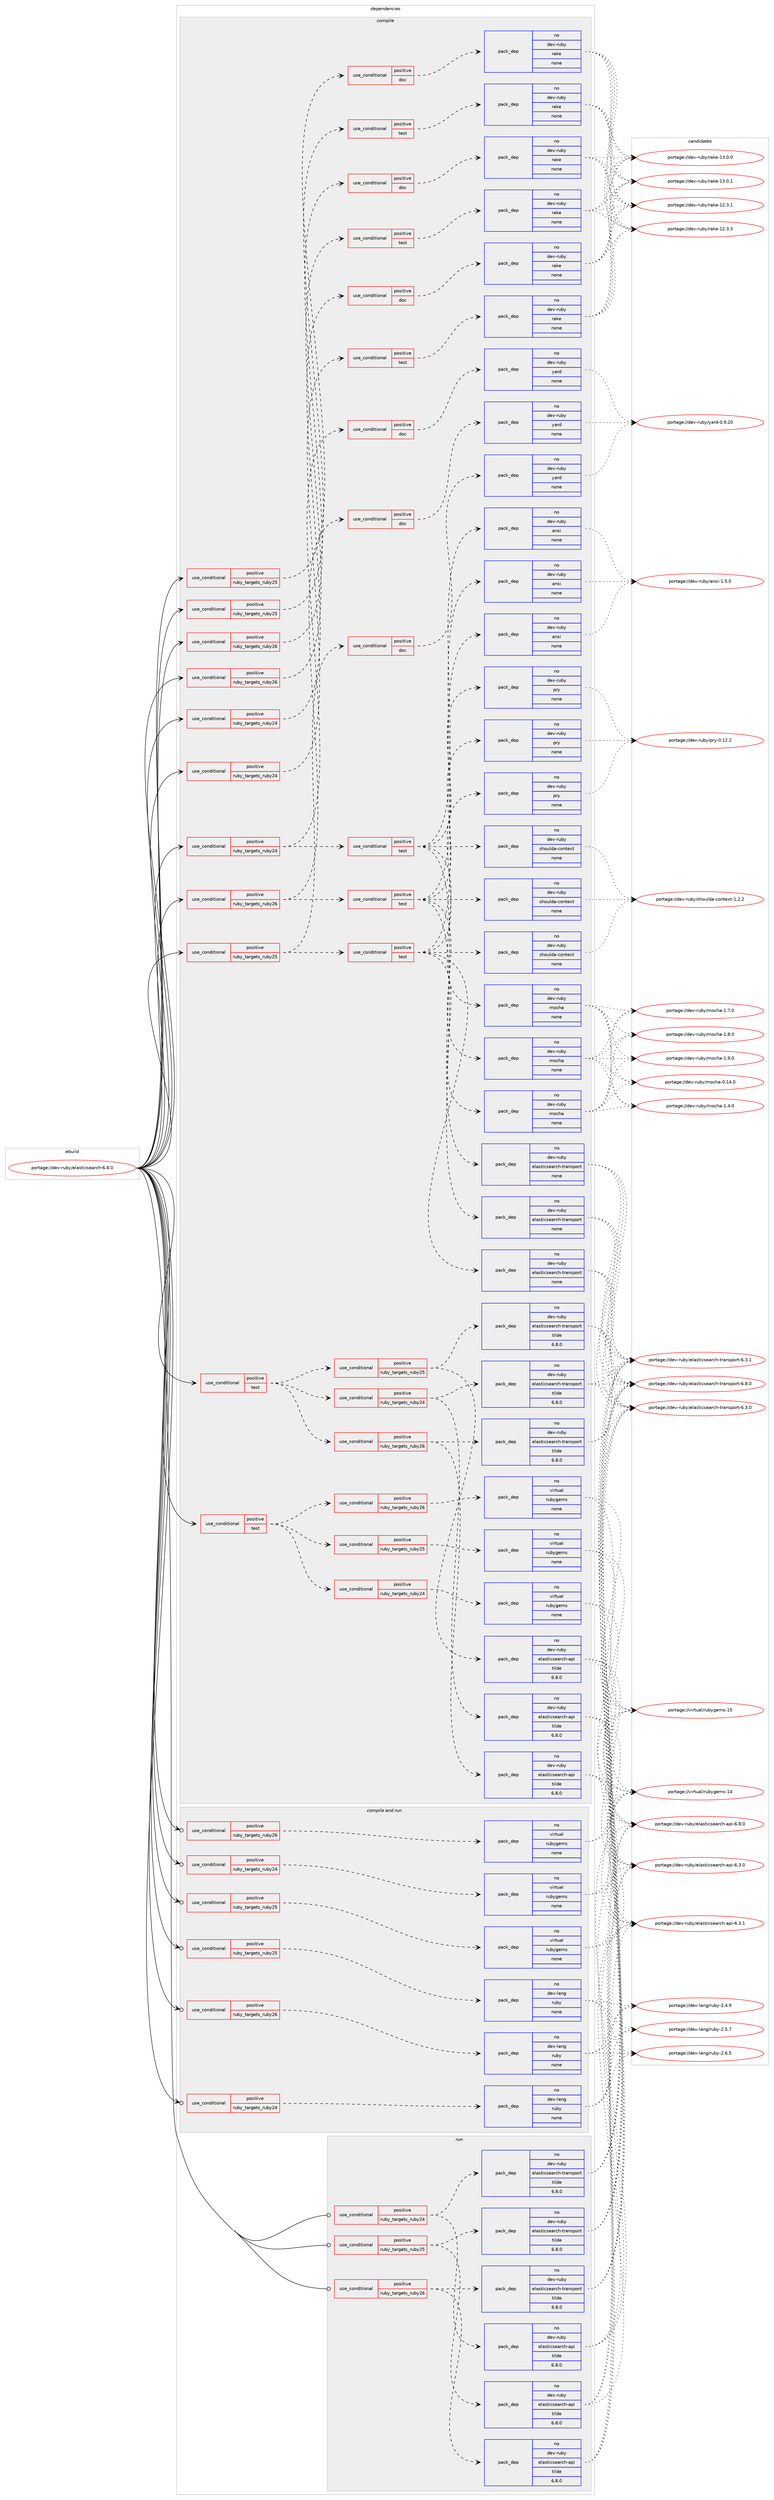 digraph prolog {

# *************
# Graph options
# *************

newrank=true;
concentrate=true;
compound=true;
graph [rankdir=LR,fontname=Helvetica,fontsize=10,ranksep=1.5];#, ranksep=2.5, nodesep=0.2];
edge  [arrowhead=vee];
node  [fontname=Helvetica,fontsize=10];

# **********
# The ebuild
# **********

subgraph cluster_leftcol {
color=gray;
rank=same;
label=<<i>ebuild</i>>;
id [label="portage://dev-ruby/elasticsearch-6.8.0", color=red, width=4, href="../dev-ruby/elasticsearch-6.8.0.svg"];
}

# ****************
# The dependencies
# ****************

subgraph cluster_midcol {
color=gray;
label=<<i>dependencies</i>>;
subgraph cluster_compile {
fillcolor="#eeeeee";
style=filled;
label=<<i>compile</i>>;
subgraph cond51156 {
dependency219053 [label=<<TABLE BORDER="0" CELLBORDER="1" CELLSPACING="0" CELLPADDING="4"><TR><TD ROWSPAN="3" CELLPADDING="10">use_conditional</TD></TR><TR><TD>positive</TD></TR><TR><TD>ruby_targets_ruby24</TD></TR></TABLE>>, shape=none, color=red];
subgraph cond51157 {
dependency219054 [label=<<TABLE BORDER="0" CELLBORDER="1" CELLSPACING="0" CELLPADDING="4"><TR><TD ROWSPAN="3" CELLPADDING="10">use_conditional</TD></TR><TR><TD>positive</TD></TR><TR><TD>doc</TD></TR></TABLE>>, shape=none, color=red];
subgraph pack164418 {
dependency219055 [label=<<TABLE BORDER="0" CELLBORDER="1" CELLSPACING="0" CELLPADDING="4" WIDTH="220"><TR><TD ROWSPAN="6" CELLPADDING="30">pack_dep</TD></TR><TR><TD WIDTH="110">no</TD></TR><TR><TD>dev-ruby</TD></TR><TR><TD>rake</TD></TR><TR><TD>none</TD></TR><TR><TD></TD></TR></TABLE>>, shape=none, color=blue];
}
dependency219054:e -> dependency219055:w [weight=20,style="dashed",arrowhead="vee"];
}
dependency219053:e -> dependency219054:w [weight=20,style="dashed",arrowhead="vee"];
}
id:e -> dependency219053:w [weight=20,style="solid",arrowhead="vee"];
subgraph cond51158 {
dependency219056 [label=<<TABLE BORDER="0" CELLBORDER="1" CELLSPACING="0" CELLPADDING="4"><TR><TD ROWSPAN="3" CELLPADDING="10">use_conditional</TD></TR><TR><TD>positive</TD></TR><TR><TD>ruby_targets_ruby24</TD></TR></TABLE>>, shape=none, color=red];
subgraph cond51159 {
dependency219057 [label=<<TABLE BORDER="0" CELLBORDER="1" CELLSPACING="0" CELLPADDING="4"><TR><TD ROWSPAN="3" CELLPADDING="10">use_conditional</TD></TR><TR><TD>positive</TD></TR><TR><TD>doc</TD></TR></TABLE>>, shape=none, color=red];
subgraph pack164419 {
dependency219058 [label=<<TABLE BORDER="0" CELLBORDER="1" CELLSPACING="0" CELLPADDING="4" WIDTH="220"><TR><TD ROWSPAN="6" CELLPADDING="30">pack_dep</TD></TR><TR><TD WIDTH="110">no</TD></TR><TR><TD>dev-ruby</TD></TR><TR><TD>yard</TD></TR><TR><TD>none</TD></TR><TR><TD></TD></TR></TABLE>>, shape=none, color=blue];
}
dependency219057:e -> dependency219058:w [weight=20,style="dashed",arrowhead="vee"];
}
dependency219056:e -> dependency219057:w [weight=20,style="dashed",arrowhead="vee"];
subgraph cond51160 {
dependency219059 [label=<<TABLE BORDER="0" CELLBORDER="1" CELLSPACING="0" CELLPADDING="4"><TR><TD ROWSPAN="3" CELLPADDING="10">use_conditional</TD></TR><TR><TD>positive</TD></TR><TR><TD>test</TD></TR></TABLE>>, shape=none, color=red];
subgraph pack164420 {
dependency219060 [label=<<TABLE BORDER="0" CELLBORDER="1" CELLSPACING="0" CELLPADDING="4" WIDTH="220"><TR><TD ROWSPAN="6" CELLPADDING="30">pack_dep</TD></TR><TR><TD WIDTH="110">no</TD></TR><TR><TD>dev-ruby</TD></TR><TR><TD>ansi</TD></TR><TR><TD>none</TD></TR><TR><TD></TD></TR></TABLE>>, shape=none, color=blue];
}
dependency219059:e -> dependency219060:w [weight=20,style="dashed",arrowhead="vee"];
subgraph pack164421 {
dependency219061 [label=<<TABLE BORDER="0" CELLBORDER="1" CELLSPACING="0" CELLPADDING="4" WIDTH="220"><TR><TD ROWSPAN="6" CELLPADDING="30">pack_dep</TD></TR><TR><TD WIDTH="110">no</TD></TR><TR><TD>dev-ruby</TD></TR><TR><TD>elasticsearch-transport</TD></TR><TR><TD>none</TD></TR><TR><TD></TD></TR></TABLE>>, shape=none, color=blue];
}
dependency219059:e -> dependency219061:w [weight=20,style="dashed",arrowhead="vee"];
subgraph pack164422 {
dependency219062 [label=<<TABLE BORDER="0" CELLBORDER="1" CELLSPACING="0" CELLPADDING="4" WIDTH="220"><TR><TD ROWSPAN="6" CELLPADDING="30">pack_dep</TD></TR><TR><TD WIDTH="110">no</TD></TR><TR><TD>dev-ruby</TD></TR><TR><TD>mocha</TD></TR><TR><TD>none</TD></TR><TR><TD></TD></TR></TABLE>>, shape=none, color=blue];
}
dependency219059:e -> dependency219062:w [weight=20,style="dashed",arrowhead="vee"];
subgraph pack164423 {
dependency219063 [label=<<TABLE BORDER="0" CELLBORDER="1" CELLSPACING="0" CELLPADDING="4" WIDTH="220"><TR><TD ROWSPAN="6" CELLPADDING="30">pack_dep</TD></TR><TR><TD WIDTH="110">no</TD></TR><TR><TD>dev-ruby</TD></TR><TR><TD>pry</TD></TR><TR><TD>none</TD></TR><TR><TD></TD></TR></TABLE>>, shape=none, color=blue];
}
dependency219059:e -> dependency219063:w [weight=20,style="dashed",arrowhead="vee"];
subgraph pack164424 {
dependency219064 [label=<<TABLE BORDER="0" CELLBORDER="1" CELLSPACING="0" CELLPADDING="4" WIDTH="220"><TR><TD ROWSPAN="6" CELLPADDING="30">pack_dep</TD></TR><TR><TD WIDTH="110">no</TD></TR><TR><TD>dev-ruby</TD></TR><TR><TD>shoulda-context</TD></TR><TR><TD>none</TD></TR><TR><TD></TD></TR></TABLE>>, shape=none, color=blue];
}
dependency219059:e -> dependency219064:w [weight=20,style="dashed",arrowhead="vee"];
}
dependency219056:e -> dependency219059:w [weight=20,style="dashed",arrowhead="vee"];
}
id:e -> dependency219056:w [weight=20,style="solid",arrowhead="vee"];
subgraph cond51161 {
dependency219065 [label=<<TABLE BORDER="0" CELLBORDER="1" CELLSPACING="0" CELLPADDING="4"><TR><TD ROWSPAN="3" CELLPADDING="10">use_conditional</TD></TR><TR><TD>positive</TD></TR><TR><TD>ruby_targets_ruby24</TD></TR></TABLE>>, shape=none, color=red];
subgraph cond51162 {
dependency219066 [label=<<TABLE BORDER="0" CELLBORDER="1" CELLSPACING="0" CELLPADDING="4"><TR><TD ROWSPAN="3" CELLPADDING="10">use_conditional</TD></TR><TR><TD>positive</TD></TR><TR><TD>test</TD></TR></TABLE>>, shape=none, color=red];
subgraph pack164425 {
dependency219067 [label=<<TABLE BORDER="0" CELLBORDER="1" CELLSPACING="0" CELLPADDING="4" WIDTH="220"><TR><TD ROWSPAN="6" CELLPADDING="30">pack_dep</TD></TR><TR><TD WIDTH="110">no</TD></TR><TR><TD>dev-ruby</TD></TR><TR><TD>rake</TD></TR><TR><TD>none</TD></TR><TR><TD></TD></TR></TABLE>>, shape=none, color=blue];
}
dependency219066:e -> dependency219067:w [weight=20,style="dashed",arrowhead="vee"];
}
dependency219065:e -> dependency219066:w [weight=20,style="dashed",arrowhead="vee"];
}
id:e -> dependency219065:w [weight=20,style="solid",arrowhead="vee"];
subgraph cond51163 {
dependency219068 [label=<<TABLE BORDER="0" CELLBORDER="1" CELLSPACING="0" CELLPADDING="4"><TR><TD ROWSPAN="3" CELLPADDING="10">use_conditional</TD></TR><TR><TD>positive</TD></TR><TR><TD>ruby_targets_ruby25</TD></TR></TABLE>>, shape=none, color=red];
subgraph cond51164 {
dependency219069 [label=<<TABLE BORDER="0" CELLBORDER="1" CELLSPACING="0" CELLPADDING="4"><TR><TD ROWSPAN="3" CELLPADDING="10">use_conditional</TD></TR><TR><TD>positive</TD></TR><TR><TD>doc</TD></TR></TABLE>>, shape=none, color=red];
subgraph pack164426 {
dependency219070 [label=<<TABLE BORDER="0" CELLBORDER="1" CELLSPACING="0" CELLPADDING="4" WIDTH="220"><TR><TD ROWSPAN="6" CELLPADDING="30">pack_dep</TD></TR><TR><TD WIDTH="110">no</TD></TR><TR><TD>dev-ruby</TD></TR><TR><TD>rake</TD></TR><TR><TD>none</TD></TR><TR><TD></TD></TR></TABLE>>, shape=none, color=blue];
}
dependency219069:e -> dependency219070:w [weight=20,style="dashed",arrowhead="vee"];
}
dependency219068:e -> dependency219069:w [weight=20,style="dashed",arrowhead="vee"];
}
id:e -> dependency219068:w [weight=20,style="solid",arrowhead="vee"];
subgraph cond51165 {
dependency219071 [label=<<TABLE BORDER="0" CELLBORDER="1" CELLSPACING="0" CELLPADDING="4"><TR><TD ROWSPAN="3" CELLPADDING="10">use_conditional</TD></TR><TR><TD>positive</TD></TR><TR><TD>ruby_targets_ruby25</TD></TR></TABLE>>, shape=none, color=red];
subgraph cond51166 {
dependency219072 [label=<<TABLE BORDER="0" CELLBORDER="1" CELLSPACING="0" CELLPADDING="4"><TR><TD ROWSPAN="3" CELLPADDING="10">use_conditional</TD></TR><TR><TD>positive</TD></TR><TR><TD>doc</TD></TR></TABLE>>, shape=none, color=red];
subgraph pack164427 {
dependency219073 [label=<<TABLE BORDER="0" CELLBORDER="1" CELLSPACING="0" CELLPADDING="4" WIDTH="220"><TR><TD ROWSPAN="6" CELLPADDING="30">pack_dep</TD></TR><TR><TD WIDTH="110">no</TD></TR><TR><TD>dev-ruby</TD></TR><TR><TD>yard</TD></TR><TR><TD>none</TD></TR><TR><TD></TD></TR></TABLE>>, shape=none, color=blue];
}
dependency219072:e -> dependency219073:w [weight=20,style="dashed",arrowhead="vee"];
}
dependency219071:e -> dependency219072:w [weight=20,style="dashed",arrowhead="vee"];
subgraph cond51167 {
dependency219074 [label=<<TABLE BORDER="0" CELLBORDER="1" CELLSPACING="0" CELLPADDING="4"><TR><TD ROWSPAN="3" CELLPADDING="10">use_conditional</TD></TR><TR><TD>positive</TD></TR><TR><TD>test</TD></TR></TABLE>>, shape=none, color=red];
subgraph pack164428 {
dependency219075 [label=<<TABLE BORDER="0" CELLBORDER="1" CELLSPACING="0" CELLPADDING="4" WIDTH="220"><TR><TD ROWSPAN="6" CELLPADDING="30">pack_dep</TD></TR><TR><TD WIDTH="110">no</TD></TR><TR><TD>dev-ruby</TD></TR><TR><TD>ansi</TD></TR><TR><TD>none</TD></TR><TR><TD></TD></TR></TABLE>>, shape=none, color=blue];
}
dependency219074:e -> dependency219075:w [weight=20,style="dashed",arrowhead="vee"];
subgraph pack164429 {
dependency219076 [label=<<TABLE BORDER="0" CELLBORDER="1" CELLSPACING="0" CELLPADDING="4" WIDTH="220"><TR><TD ROWSPAN="6" CELLPADDING="30">pack_dep</TD></TR><TR><TD WIDTH="110">no</TD></TR><TR><TD>dev-ruby</TD></TR><TR><TD>elasticsearch-transport</TD></TR><TR><TD>none</TD></TR><TR><TD></TD></TR></TABLE>>, shape=none, color=blue];
}
dependency219074:e -> dependency219076:w [weight=20,style="dashed",arrowhead="vee"];
subgraph pack164430 {
dependency219077 [label=<<TABLE BORDER="0" CELLBORDER="1" CELLSPACING="0" CELLPADDING="4" WIDTH="220"><TR><TD ROWSPAN="6" CELLPADDING="30">pack_dep</TD></TR><TR><TD WIDTH="110">no</TD></TR><TR><TD>dev-ruby</TD></TR><TR><TD>mocha</TD></TR><TR><TD>none</TD></TR><TR><TD></TD></TR></TABLE>>, shape=none, color=blue];
}
dependency219074:e -> dependency219077:w [weight=20,style="dashed",arrowhead="vee"];
subgraph pack164431 {
dependency219078 [label=<<TABLE BORDER="0" CELLBORDER="1" CELLSPACING="0" CELLPADDING="4" WIDTH="220"><TR><TD ROWSPAN="6" CELLPADDING="30">pack_dep</TD></TR><TR><TD WIDTH="110">no</TD></TR><TR><TD>dev-ruby</TD></TR><TR><TD>pry</TD></TR><TR><TD>none</TD></TR><TR><TD></TD></TR></TABLE>>, shape=none, color=blue];
}
dependency219074:e -> dependency219078:w [weight=20,style="dashed",arrowhead="vee"];
subgraph pack164432 {
dependency219079 [label=<<TABLE BORDER="0" CELLBORDER="1" CELLSPACING="0" CELLPADDING="4" WIDTH="220"><TR><TD ROWSPAN="6" CELLPADDING="30">pack_dep</TD></TR><TR><TD WIDTH="110">no</TD></TR><TR><TD>dev-ruby</TD></TR><TR><TD>shoulda-context</TD></TR><TR><TD>none</TD></TR><TR><TD></TD></TR></TABLE>>, shape=none, color=blue];
}
dependency219074:e -> dependency219079:w [weight=20,style="dashed",arrowhead="vee"];
}
dependency219071:e -> dependency219074:w [weight=20,style="dashed",arrowhead="vee"];
}
id:e -> dependency219071:w [weight=20,style="solid",arrowhead="vee"];
subgraph cond51168 {
dependency219080 [label=<<TABLE BORDER="0" CELLBORDER="1" CELLSPACING="0" CELLPADDING="4"><TR><TD ROWSPAN="3" CELLPADDING="10">use_conditional</TD></TR><TR><TD>positive</TD></TR><TR><TD>ruby_targets_ruby25</TD></TR></TABLE>>, shape=none, color=red];
subgraph cond51169 {
dependency219081 [label=<<TABLE BORDER="0" CELLBORDER="1" CELLSPACING="0" CELLPADDING="4"><TR><TD ROWSPAN="3" CELLPADDING="10">use_conditional</TD></TR><TR><TD>positive</TD></TR><TR><TD>test</TD></TR></TABLE>>, shape=none, color=red];
subgraph pack164433 {
dependency219082 [label=<<TABLE BORDER="0" CELLBORDER="1" CELLSPACING="0" CELLPADDING="4" WIDTH="220"><TR><TD ROWSPAN="6" CELLPADDING="30">pack_dep</TD></TR><TR><TD WIDTH="110">no</TD></TR><TR><TD>dev-ruby</TD></TR><TR><TD>rake</TD></TR><TR><TD>none</TD></TR><TR><TD></TD></TR></TABLE>>, shape=none, color=blue];
}
dependency219081:e -> dependency219082:w [weight=20,style="dashed",arrowhead="vee"];
}
dependency219080:e -> dependency219081:w [weight=20,style="dashed",arrowhead="vee"];
}
id:e -> dependency219080:w [weight=20,style="solid",arrowhead="vee"];
subgraph cond51170 {
dependency219083 [label=<<TABLE BORDER="0" CELLBORDER="1" CELLSPACING="0" CELLPADDING="4"><TR><TD ROWSPAN="3" CELLPADDING="10">use_conditional</TD></TR><TR><TD>positive</TD></TR><TR><TD>ruby_targets_ruby26</TD></TR></TABLE>>, shape=none, color=red];
subgraph cond51171 {
dependency219084 [label=<<TABLE BORDER="0" CELLBORDER="1" CELLSPACING="0" CELLPADDING="4"><TR><TD ROWSPAN="3" CELLPADDING="10">use_conditional</TD></TR><TR><TD>positive</TD></TR><TR><TD>doc</TD></TR></TABLE>>, shape=none, color=red];
subgraph pack164434 {
dependency219085 [label=<<TABLE BORDER="0" CELLBORDER="1" CELLSPACING="0" CELLPADDING="4" WIDTH="220"><TR><TD ROWSPAN="6" CELLPADDING="30">pack_dep</TD></TR><TR><TD WIDTH="110">no</TD></TR><TR><TD>dev-ruby</TD></TR><TR><TD>rake</TD></TR><TR><TD>none</TD></TR><TR><TD></TD></TR></TABLE>>, shape=none, color=blue];
}
dependency219084:e -> dependency219085:w [weight=20,style="dashed",arrowhead="vee"];
}
dependency219083:e -> dependency219084:w [weight=20,style="dashed",arrowhead="vee"];
}
id:e -> dependency219083:w [weight=20,style="solid",arrowhead="vee"];
subgraph cond51172 {
dependency219086 [label=<<TABLE BORDER="0" CELLBORDER="1" CELLSPACING="0" CELLPADDING="4"><TR><TD ROWSPAN="3" CELLPADDING="10">use_conditional</TD></TR><TR><TD>positive</TD></TR><TR><TD>ruby_targets_ruby26</TD></TR></TABLE>>, shape=none, color=red];
subgraph cond51173 {
dependency219087 [label=<<TABLE BORDER="0" CELLBORDER="1" CELLSPACING="0" CELLPADDING="4"><TR><TD ROWSPAN="3" CELLPADDING="10">use_conditional</TD></TR><TR><TD>positive</TD></TR><TR><TD>doc</TD></TR></TABLE>>, shape=none, color=red];
subgraph pack164435 {
dependency219088 [label=<<TABLE BORDER="0" CELLBORDER="1" CELLSPACING="0" CELLPADDING="4" WIDTH="220"><TR><TD ROWSPAN="6" CELLPADDING="30">pack_dep</TD></TR><TR><TD WIDTH="110">no</TD></TR><TR><TD>dev-ruby</TD></TR><TR><TD>yard</TD></TR><TR><TD>none</TD></TR><TR><TD></TD></TR></TABLE>>, shape=none, color=blue];
}
dependency219087:e -> dependency219088:w [weight=20,style="dashed",arrowhead="vee"];
}
dependency219086:e -> dependency219087:w [weight=20,style="dashed",arrowhead="vee"];
subgraph cond51174 {
dependency219089 [label=<<TABLE BORDER="0" CELLBORDER="1" CELLSPACING="0" CELLPADDING="4"><TR><TD ROWSPAN="3" CELLPADDING="10">use_conditional</TD></TR><TR><TD>positive</TD></TR><TR><TD>test</TD></TR></TABLE>>, shape=none, color=red];
subgraph pack164436 {
dependency219090 [label=<<TABLE BORDER="0" CELLBORDER="1" CELLSPACING="0" CELLPADDING="4" WIDTH="220"><TR><TD ROWSPAN="6" CELLPADDING="30">pack_dep</TD></TR><TR><TD WIDTH="110">no</TD></TR><TR><TD>dev-ruby</TD></TR><TR><TD>ansi</TD></TR><TR><TD>none</TD></TR><TR><TD></TD></TR></TABLE>>, shape=none, color=blue];
}
dependency219089:e -> dependency219090:w [weight=20,style="dashed",arrowhead="vee"];
subgraph pack164437 {
dependency219091 [label=<<TABLE BORDER="0" CELLBORDER="1" CELLSPACING="0" CELLPADDING="4" WIDTH="220"><TR><TD ROWSPAN="6" CELLPADDING="30">pack_dep</TD></TR><TR><TD WIDTH="110">no</TD></TR><TR><TD>dev-ruby</TD></TR><TR><TD>elasticsearch-transport</TD></TR><TR><TD>none</TD></TR><TR><TD></TD></TR></TABLE>>, shape=none, color=blue];
}
dependency219089:e -> dependency219091:w [weight=20,style="dashed",arrowhead="vee"];
subgraph pack164438 {
dependency219092 [label=<<TABLE BORDER="0" CELLBORDER="1" CELLSPACING="0" CELLPADDING="4" WIDTH="220"><TR><TD ROWSPAN="6" CELLPADDING="30">pack_dep</TD></TR><TR><TD WIDTH="110">no</TD></TR><TR><TD>dev-ruby</TD></TR><TR><TD>mocha</TD></TR><TR><TD>none</TD></TR><TR><TD></TD></TR></TABLE>>, shape=none, color=blue];
}
dependency219089:e -> dependency219092:w [weight=20,style="dashed",arrowhead="vee"];
subgraph pack164439 {
dependency219093 [label=<<TABLE BORDER="0" CELLBORDER="1" CELLSPACING="0" CELLPADDING="4" WIDTH="220"><TR><TD ROWSPAN="6" CELLPADDING="30">pack_dep</TD></TR><TR><TD WIDTH="110">no</TD></TR><TR><TD>dev-ruby</TD></TR><TR><TD>pry</TD></TR><TR><TD>none</TD></TR><TR><TD></TD></TR></TABLE>>, shape=none, color=blue];
}
dependency219089:e -> dependency219093:w [weight=20,style="dashed",arrowhead="vee"];
subgraph pack164440 {
dependency219094 [label=<<TABLE BORDER="0" CELLBORDER="1" CELLSPACING="0" CELLPADDING="4" WIDTH="220"><TR><TD ROWSPAN="6" CELLPADDING="30">pack_dep</TD></TR><TR><TD WIDTH="110">no</TD></TR><TR><TD>dev-ruby</TD></TR><TR><TD>shoulda-context</TD></TR><TR><TD>none</TD></TR><TR><TD></TD></TR></TABLE>>, shape=none, color=blue];
}
dependency219089:e -> dependency219094:w [weight=20,style="dashed",arrowhead="vee"];
}
dependency219086:e -> dependency219089:w [weight=20,style="dashed",arrowhead="vee"];
}
id:e -> dependency219086:w [weight=20,style="solid",arrowhead="vee"];
subgraph cond51175 {
dependency219095 [label=<<TABLE BORDER="0" CELLBORDER="1" CELLSPACING="0" CELLPADDING="4"><TR><TD ROWSPAN="3" CELLPADDING="10">use_conditional</TD></TR><TR><TD>positive</TD></TR><TR><TD>ruby_targets_ruby26</TD></TR></TABLE>>, shape=none, color=red];
subgraph cond51176 {
dependency219096 [label=<<TABLE BORDER="0" CELLBORDER="1" CELLSPACING="0" CELLPADDING="4"><TR><TD ROWSPAN="3" CELLPADDING="10">use_conditional</TD></TR><TR><TD>positive</TD></TR><TR><TD>test</TD></TR></TABLE>>, shape=none, color=red];
subgraph pack164441 {
dependency219097 [label=<<TABLE BORDER="0" CELLBORDER="1" CELLSPACING="0" CELLPADDING="4" WIDTH="220"><TR><TD ROWSPAN="6" CELLPADDING="30">pack_dep</TD></TR><TR><TD WIDTH="110">no</TD></TR><TR><TD>dev-ruby</TD></TR><TR><TD>rake</TD></TR><TR><TD>none</TD></TR><TR><TD></TD></TR></TABLE>>, shape=none, color=blue];
}
dependency219096:e -> dependency219097:w [weight=20,style="dashed",arrowhead="vee"];
}
dependency219095:e -> dependency219096:w [weight=20,style="dashed",arrowhead="vee"];
}
id:e -> dependency219095:w [weight=20,style="solid",arrowhead="vee"];
subgraph cond51177 {
dependency219098 [label=<<TABLE BORDER="0" CELLBORDER="1" CELLSPACING="0" CELLPADDING="4"><TR><TD ROWSPAN="3" CELLPADDING="10">use_conditional</TD></TR><TR><TD>positive</TD></TR><TR><TD>test</TD></TR></TABLE>>, shape=none, color=red];
subgraph cond51178 {
dependency219099 [label=<<TABLE BORDER="0" CELLBORDER="1" CELLSPACING="0" CELLPADDING="4"><TR><TD ROWSPAN="3" CELLPADDING="10">use_conditional</TD></TR><TR><TD>positive</TD></TR><TR><TD>ruby_targets_ruby24</TD></TR></TABLE>>, shape=none, color=red];
subgraph pack164442 {
dependency219100 [label=<<TABLE BORDER="0" CELLBORDER="1" CELLSPACING="0" CELLPADDING="4" WIDTH="220"><TR><TD ROWSPAN="6" CELLPADDING="30">pack_dep</TD></TR><TR><TD WIDTH="110">no</TD></TR><TR><TD>dev-ruby</TD></TR><TR><TD>elasticsearch-api</TD></TR><TR><TD>tilde</TD></TR><TR><TD>6.8.0</TD></TR></TABLE>>, shape=none, color=blue];
}
dependency219099:e -> dependency219100:w [weight=20,style="dashed",arrowhead="vee"];
subgraph pack164443 {
dependency219101 [label=<<TABLE BORDER="0" CELLBORDER="1" CELLSPACING="0" CELLPADDING="4" WIDTH="220"><TR><TD ROWSPAN="6" CELLPADDING="30">pack_dep</TD></TR><TR><TD WIDTH="110">no</TD></TR><TR><TD>dev-ruby</TD></TR><TR><TD>elasticsearch-transport</TD></TR><TR><TD>tilde</TD></TR><TR><TD>6.8.0</TD></TR></TABLE>>, shape=none, color=blue];
}
dependency219099:e -> dependency219101:w [weight=20,style="dashed",arrowhead="vee"];
}
dependency219098:e -> dependency219099:w [weight=20,style="dashed",arrowhead="vee"];
subgraph cond51179 {
dependency219102 [label=<<TABLE BORDER="0" CELLBORDER="1" CELLSPACING="0" CELLPADDING="4"><TR><TD ROWSPAN="3" CELLPADDING="10">use_conditional</TD></TR><TR><TD>positive</TD></TR><TR><TD>ruby_targets_ruby25</TD></TR></TABLE>>, shape=none, color=red];
subgraph pack164444 {
dependency219103 [label=<<TABLE BORDER="0" CELLBORDER="1" CELLSPACING="0" CELLPADDING="4" WIDTH="220"><TR><TD ROWSPAN="6" CELLPADDING="30">pack_dep</TD></TR><TR><TD WIDTH="110">no</TD></TR><TR><TD>dev-ruby</TD></TR><TR><TD>elasticsearch-api</TD></TR><TR><TD>tilde</TD></TR><TR><TD>6.8.0</TD></TR></TABLE>>, shape=none, color=blue];
}
dependency219102:e -> dependency219103:w [weight=20,style="dashed",arrowhead="vee"];
subgraph pack164445 {
dependency219104 [label=<<TABLE BORDER="0" CELLBORDER="1" CELLSPACING="0" CELLPADDING="4" WIDTH="220"><TR><TD ROWSPAN="6" CELLPADDING="30">pack_dep</TD></TR><TR><TD WIDTH="110">no</TD></TR><TR><TD>dev-ruby</TD></TR><TR><TD>elasticsearch-transport</TD></TR><TR><TD>tilde</TD></TR><TR><TD>6.8.0</TD></TR></TABLE>>, shape=none, color=blue];
}
dependency219102:e -> dependency219104:w [weight=20,style="dashed",arrowhead="vee"];
}
dependency219098:e -> dependency219102:w [weight=20,style="dashed",arrowhead="vee"];
subgraph cond51180 {
dependency219105 [label=<<TABLE BORDER="0" CELLBORDER="1" CELLSPACING="0" CELLPADDING="4"><TR><TD ROWSPAN="3" CELLPADDING="10">use_conditional</TD></TR><TR><TD>positive</TD></TR><TR><TD>ruby_targets_ruby26</TD></TR></TABLE>>, shape=none, color=red];
subgraph pack164446 {
dependency219106 [label=<<TABLE BORDER="0" CELLBORDER="1" CELLSPACING="0" CELLPADDING="4" WIDTH="220"><TR><TD ROWSPAN="6" CELLPADDING="30">pack_dep</TD></TR><TR><TD WIDTH="110">no</TD></TR><TR><TD>dev-ruby</TD></TR><TR><TD>elasticsearch-api</TD></TR><TR><TD>tilde</TD></TR><TR><TD>6.8.0</TD></TR></TABLE>>, shape=none, color=blue];
}
dependency219105:e -> dependency219106:w [weight=20,style="dashed",arrowhead="vee"];
subgraph pack164447 {
dependency219107 [label=<<TABLE BORDER="0" CELLBORDER="1" CELLSPACING="0" CELLPADDING="4" WIDTH="220"><TR><TD ROWSPAN="6" CELLPADDING="30">pack_dep</TD></TR><TR><TD WIDTH="110">no</TD></TR><TR><TD>dev-ruby</TD></TR><TR><TD>elasticsearch-transport</TD></TR><TR><TD>tilde</TD></TR><TR><TD>6.8.0</TD></TR></TABLE>>, shape=none, color=blue];
}
dependency219105:e -> dependency219107:w [weight=20,style="dashed",arrowhead="vee"];
}
dependency219098:e -> dependency219105:w [weight=20,style="dashed",arrowhead="vee"];
}
id:e -> dependency219098:w [weight=20,style="solid",arrowhead="vee"];
subgraph cond51181 {
dependency219108 [label=<<TABLE BORDER="0" CELLBORDER="1" CELLSPACING="0" CELLPADDING="4"><TR><TD ROWSPAN="3" CELLPADDING="10">use_conditional</TD></TR><TR><TD>positive</TD></TR><TR><TD>test</TD></TR></TABLE>>, shape=none, color=red];
subgraph cond51182 {
dependency219109 [label=<<TABLE BORDER="0" CELLBORDER="1" CELLSPACING="0" CELLPADDING="4"><TR><TD ROWSPAN="3" CELLPADDING="10">use_conditional</TD></TR><TR><TD>positive</TD></TR><TR><TD>ruby_targets_ruby24</TD></TR></TABLE>>, shape=none, color=red];
subgraph pack164448 {
dependency219110 [label=<<TABLE BORDER="0" CELLBORDER="1" CELLSPACING="0" CELLPADDING="4" WIDTH="220"><TR><TD ROWSPAN="6" CELLPADDING="30">pack_dep</TD></TR><TR><TD WIDTH="110">no</TD></TR><TR><TD>virtual</TD></TR><TR><TD>rubygems</TD></TR><TR><TD>none</TD></TR><TR><TD></TD></TR></TABLE>>, shape=none, color=blue];
}
dependency219109:e -> dependency219110:w [weight=20,style="dashed",arrowhead="vee"];
}
dependency219108:e -> dependency219109:w [weight=20,style="dashed",arrowhead="vee"];
subgraph cond51183 {
dependency219111 [label=<<TABLE BORDER="0" CELLBORDER="1" CELLSPACING="0" CELLPADDING="4"><TR><TD ROWSPAN="3" CELLPADDING="10">use_conditional</TD></TR><TR><TD>positive</TD></TR><TR><TD>ruby_targets_ruby25</TD></TR></TABLE>>, shape=none, color=red];
subgraph pack164449 {
dependency219112 [label=<<TABLE BORDER="0" CELLBORDER="1" CELLSPACING="0" CELLPADDING="4" WIDTH="220"><TR><TD ROWSPAN="6" CELLPADDING="30">pack_dep</TD></TR><TR><TD WIDTH="110">no</TD></TR><TR><TD>virtual</TD></TR><TR><TD>rubygems</TD></TR><TR><TD>none</TD></TR><TR><TD></TD></TR></TABLE>>, shape=none, color=blue];
}
dependency219111:e -> dependency219112:w [weight=20,style="dashed",arrowhead="vee"];
}
dependency219108:e -> dependency219111:w [weight=20,style="dashed",arrowhead="vee"];
subgraph cond51184 {
dependency219113 [label=<<TABLE BORDER="0" CELLBORDER="1" CELLSPACING="0" CELLPADDING="4"><TR><TD ROWSPAN="3" CELLPADDING="10">use_conditional</TD></TR><TR><TD>positive</TD></TR><TR><TD>ruby_targets_ruby26</TD></TR></TABLE>>, shape=none, color=red];
subgraph pack164450 {
dependency219114 [label=<<TABLE BORDER="0" CELLBORDER="1" CELLSPACING="0" CELLPADDING="4" WIDTH="220"><TR><TD ROWSPAN="6" CELLPADDING="30">pack_dep</TD></TR><TR><TD WIDTH="110">no</TD></TR><TR><TD>virtual</TD></TR><TR><TD>rubygems</TD></TR><TR><TD>none</TD></TR><TR><TD></TD></TR></TABLE>>, shape=none, color=blue];
}
dependency219113:e -> dependency219114:w [weight=20,style="dashed",arrowhead="vee"];
}
dependency219108:e -> dependency219113:w [weight=20,style="dashed",arrowhead="vee"];
}
id:e -> dependency219108:w [weight=20,style="solid",arrowhead="vee"];
}
subgraph cluster_compileandrun {
fillcolor="#eeeeee";
style=filled;
label=<<i>compile and run</i>>;
subgraph cond51185 {
dependency219115 [label=<<TABLE BORDER="0" CELLBORDER="1" CELLSPACING="0" CELLPADDING="4"><TR><TD ROWSPAN="3" CELLPADDING="10">use_conditional</TD></TR><TR><TD>positive</TD></TR><TR><TD>ruby_targets_ruby24</TD></TR></TABLE>>, shape=none, color=red];
subgraph pack164451 {
dependency219116 [label=<<TABLE BORDER="0" CELLBORDER="1" CELLSPACING="0" CELLPADDING="4" WIDTH="220"><TR><TD ROWSPAN="6" CELLPADDING="30">pack_dep</TD></TR><TR><TD WIDTH="110">no</TD></TR><TR><TD>dev-lang</TD></TR><TR><TD>ruby</TD></TR><TR><TD>none</TD></TR><TR><TD></TD></TR></TABLE>>, shape=none, color=blue];
}
dependency219115:e -> dependency219116:w [weight=20,style="dashed",arrowhead="vee"];
}
id:e -> dependency219115:w [weight=20,style="solid",arrowhead="odotvee"];
subgraph cond51186 {
dependency219117 [label=<<TABLE BORDER="0" CELLBORDER="1" CELLSPACING="0" CELLPADDING="4"><TR><TD ROWSPAN="3" CELLPADDING="10">use_conditional</TD></TR><TR><TD>positive</TD></TR><TR><TD>ruby_targets_ruby24</TD></TR></TABLE>>, shape=none, color=red];
subgraph pack164452 {
dependency219118 [label=<<TABLE BORDER="0" CELLBORDER="1" CELLSPACING="0" CELLPADDING="4" WIDTH="220"><TR><TD ROWSPAN="6" CELLPADDING="30">pack_dep</TD></TR><TR><TD WIDTH="110">no</TD></TR><TR><TD>virtual</TD></TR><TR><TD>rubygems</TD></TR><TR><TD>none</TD></TR><TR><TD></TD></TR></TABLE>>, shape=none, color=blue];
}
dependency219117:e -> dependency219118:w [weight=20,style="dashed",arrowhead="vee"];
}
id:e -> dependency219117:w [weight=20,style="solid",arrowhead="odotvee"];
subgraph cond51187 {
dependency219119 [label=<<TABLE BORDER="0" CELLBORDER="1" CELLSPACING="0" CELLPADDING="4"><TR><TD ROWSPAN="3" CELLPADDING="10">use_conditional</TD></TR><TR><TD>positive</TD></TR><TR><TD>ruby_targets_ruby25</TD></TR></TABLE>>, shape=none, color=red];
subgraph pack164453 {
dependency219120 [label=<<TABLE BORDER="0" CELLBORDER="1" CELLSPACING="0" CELLPADDING="4" WIDTH="220"><TR><TD ROWSPAN="6" CELLPADDING="30">pack_dep</TD></TR><TR><TD WIDTH="110">no</TD></TR><TR><TD>dev-lang</TD></TR><TR><TD>ruby</TD></TR><TR><TD>none</TD></TR><TR><TD></TD></TR></TABLE>>, shape=none, color=blue];
}
dependency219119:e -> dependency219120:w [weight=20,style="dashed",arrowhead="vee"];
}
id:e -> dependency219119:w [weight=20,style="solid",arrowhead="odotvee"];
subgraph cond51188 {
dependency219121 [label=<<TABLE BORDER="0" CELLBORDER="1" CELLSPACING="0" CELLPADDING="4"><TR><TD ROWSPAN="3" CELLPADDING="10">use_conditional</TD></TR><TR><TD>positive</TD></TR><TR><TD>ruby_targets_ruby25</TD></TR></TABLE>>, shape=none, color=red];
subgraph pack164454 {
dependency219122 [label=<<TABLE BORDER="0" CELLBORDER="1" CELLSPACING="0" CELLPADDING="4" WIDTH="220"><TR><TD ROWSPAN="6" CELLPADDING="30">pack_dep</TD></TR><TR><TD WIDTH="110">no</TD></TR><TR><TD>virtual</TD></TR><TR><TD>rubygems</TD></TR><TR><TD>none</TD></TR><TR><TD></TD></TR></TABLE>>, shape=none, color=blue];
}
dependency219121:e -> dependency219122:w [weight=20,style="dashed",arrowhead="vee"];
}
id:e -> dependency219121:w [weight=20,style="solid",arrowhead="odotvee"];
subgraph cond51189 {
dependency219123 [label=<<TABLE BORDER="0" CELLBORDER="1" CELLSPACING="0" CELLPADDING="4"><TR><TD ROWSPAN="3" CELLPADDING="10">use_conditional</TD></TR><TR><TD>positive</TD></TR><TR><TD>ruby_targets_ruby26</TD></TR></TABLE>>, shape=none, color=red];
subgraph pack164455 {
dependency219124 [label=<<TABLE BORDER="0" CELLBORDER="1" CELLSPACING="0" CELLPADDING="4" WIDTH="220"><TR><TD ROWSPAN="6" CELLPADDING="30">pack_dep</TD></TR><TR><TD WIDTH="110">no</TD></TR><TR><TD>dev-lang</TD></TR><TR><TD>ruby</TD></TR><TR><TD>none</TD></TR><TR><TD></TD></TR></TABLE>>, shape=none, color=blue];
}
dependency219123:e -> dependency219124:w [weight=20,style="dashed",arrowhead="vee"];
}
id:e -> dependency219123:w [weight=20,style="solid",arrowhead="odotvee"];
subgraph cond51190 {
dependency219125 [label=<<TABLE BORDER="0" CELLBORDER="1" CELLSPACING="0" CELLPADDING="4"><TR><TD ROWSPAN="3" CELLPADDING="10">use_conditional</TD></TR><TR><TD>positive</TD></TR><TR><TD>ruby_targets_ruby26</TD></TR></TABLE>>, shape=none, color=red];
subgraph pack164456 {
dependency219126 [label=<<TABLE BORDER="0" CELLBORDER="1" CELLSPACING="0" CELLPADDING="4" WIDTH="220"><TR><TD ROWSPAN="6" CELLPADDING="30">pack_dep</TD></TR><TR><TD WIDTH="110">no</TD></TR><TR><TD>virtual</TD></TR><TR><TD>rubygems</TD></TR><TR><TD>none</TD></TR><TR><TD></TD></TR></TABLE>>, shape=none, color=blue];
}
dependency219125:e -> dependency219126:w [weight=20,style="dashed",arrowhead="vee"];
}
id:e -> dependency219125:w [weight=20,style="solid",arrowhead="odotvee"];
}
subgraph cluster_run {
fillcolor="#eeeeee";
style=filled;
label=<<i>run</i>>;
subgraph cond51191 {
dependency219127 [label=<<TABLE BORDER="0" CELLBORDER="1" CELLSPACING="0" CELLPADDING="4"><TR><TD ROWSPAN="3" CELLPADDING="10">use_conditional</TD></TR><TR><TD>positive</TD></TR><TR><TD>ruby_targets_ruby24</TD></TR></TABLE>>, shape=none, color=red];
subgraph pack164457 {
dependency219128 [label=<<TABLE BORDER="0" CELLBORDER="1" CELLSPACING="0" CELLPADDING="4" WIDTH="220"><TR><TD ROWSPAN="6" CELLPADDING="30">pack_dep</TD></TR><TR><TD WIDTH="110">no</TD></TR><TR><TD>dev-ruby</TD></TR><TR><TD>elasticsearch-api</TD></TR><TR><TD>tilde</TD></TR><TR><TD>6.8.0</TD></TR></TABLE>>, shape=none, color=blue];
}
dependency219127:e -> dependency219128:w [weight=20,style="dashed",arrowhead="vee"];
subgraph pack164458 {
dependency219129 [label=<<TABLE BORDER="0" CELLBORDER="1" CELLSPACING="0" CELLPADDING="4" WIDTH="220"><TR><TD ROWSPAN="6" CELLPADDING="30">pack_dep</TD></TR><TR><TD WIDTH="110">no</TD></TR><TR><TD>dev-ruby</TD></TR><TR><TD>elasticsearch-transport</TD></TR><TR><TD>tilde</TD></TR><TR><TD>6.8.0</TD></TR></TABLE>>, shape=none, color=blue];
}
dependency219127:e -> dependency219129:w [weight=20,style="dashed",arrowhead="vee"];
}
id:e -> dependency219127:w [weight=20,style="solid",arrowhead="odot"];
subgraph cond51192 {
dependency219130 [label=<<TABLE BORDER="0" CELLBORDER="1" CELLSPACING="0" CELLPADDING="4"><TR><TD ROWSPAN="3" CELLPADDING="10">use_conditional</TD></TR><TR><TD>positive</TD></TR><TR><TD>ruby_targets_ruby25</TD></TR></TABLE>>, shape=none, color=red];
subgraph pack164459 {
dependency219131 [label=<<TABLE BORDER="0" CELLBORDER="1" CELLSPACING="0" CELLPADDING="4" WIDTH="220"><TR><TD ROWSPAN="6" CELLPADDING="30">pack_dep</TD></TR><TR><TD WIDTH="110">no</TD></TR><TR><TD>dev-ruby</TD></TR><TR><TD>elasticsearch-api</TD></TR><TR><TD>tilde</TD></TR><TR><TD>6.8.0</TD></TR></TABLE>>, shape=none, color=blue];
}
dependency219130:e -> dependency219131:w [weight=20,style="dashed",arrowhead="vee"];
subgraph pack164460 {
dependency219132 [label=<<TABLE BORDER="0" CELLBORDER="1" CELLSPACING="0" CELLPADDING="4" WIDTH="220"><TR><TD ROWSPAN="6" CELLPADDING="30">pack_dep</TD></TR><TR><TD WIDTH="110">no</TD></TR><TR><TD>dev-ruby</TD></TR><TR><TD>elasticsearch-transport</TD></TR><TR><TD>tilde</TD></TR><TR><TD>6.8.0</TD></TR></TABLE>>, shape=none, color=blue];
}
dependency219130:e -> dependency219132:w [weight=20,style="dashed",arrowhead="vee"];
}
id:e -> dependency219130:w [weight=20,style="solid",arrowhead="odot"];
subgraph cond51193 {
dependency219133 [label=<<TABLE BORDER="0" CELLBORDER="1" CELLSPACING="0" CELLPADDING="4"><TR><TD ROWSPAN="3" CELLPADDING="10">use_conditional</TD></TR><TR><TD>positive</TD></TR><TR><TD>ruby_targets_ruby26</TD></TR></TABLE>>, shape=none, color=red];
subgraph pack164461 {
dependency219134 [label=<<TABLE BORDER="0" CELLBORDER="1" CELLSPACING="0" CELLPADDING="4" WIDTH="220"><TR><TD ROWSPAN="6" CELLPADDING="30">pack_dep</TD></TR><TR><TD WIDTH="110">no</TD></TR><TR><TD>dev-ruby</TD></TR><TR><TD>elasticsearch-api</TD></TR><TR><TD>tilde</TD></TR><TR><TD>6.8.0</TD></TR></TABLE>>, shape=none, color=blue];
}
dependency219133:e -> dependency219134:w [weight=20,style="dashed",arrowhead="vee"];
subgraph pack164462 {
dependency219135 [label=<<TABLE BORDER="0" CELLBORDER="1" CELLSPACING="0" CELLPADDING="4" WIDTH="220"><TR><TD ROWSPAN="6" CELLPADDING="30">pack_dep</TD></TR><TR><TD WIDTH="110">no</TD></TR><TR><TD>dev-ruby</TD></TR><TR><TD>elasticsearch-transport</TD></TR><TR><TD>tilde</TD></TR><TR><TD>6.8.0</TD></TR></TABLE>>, shape=none, color=blue];
}
dependency219133:e -> dependency219135:w [weight=20,style="dashed",arrowhead="vee"];
}
id:e -> dependency219133:w [weight=20,style="solid",arrowhead="odot"];
}
}

# **************
# The candidates
# **************

subgraph cluster_choices {
rank=same;
color=gray;
label=<<i>candidates</i>>;

subgraph choice164418 {
color=black;
nodesep=1;
choiceportage1001011184511411798121471149710710145495046514649 [label="portage://dev-ruby/rake-12.3.1", color=red, width=4,href="../dev-ruby/rake-12.3.1.svg"];
choiceportage1001011184511411798121471149710710145495046514651 [label="portage://dev-ruby/rake-12.3.3", color=red, width=4,href="../dev-ruby/rake-12.3.3.svg"];
choiceportage1001011184511411798121471149710710145495146484648 [label="portage://dev-ruby/rake-13.0.0", color=red, width=4,href="../dev-ruby/rake-13.0.0.svg"];
choiceportage1001011184511411798121471149710710145495146484649 [label="portage://dev-ruby/rake-13.0.1", color=red, width=4,href="../dev-ruby/rake-13.0.1.svg"];
dependency219055:e -> choiceportage1001011184511411798121471149710710145495046514649:w [style=dotted,weight="100"];
dependency219055:e -> choiceportage1001011184511411798121471149710710145495046514651:w [style=dotted,weight="100"];
dependency219055:e -> choiceportage1001011184511411798121471149710710145495146484648:w [style=dotted,weight="100"];
dependency219055:e -> choiceportage1001011184511411798121471149710710145495146484649:w [style=dotted,weight="100"];
}
subgraph choice164419 {
color=black;
nodesep=1;
choiceportage1001011184511411798121471219711410045484657465048 [label="portage://dev-ruby/yard-0.9.20", color=red, width=4,href="../dev-ruby/yard-0.9.20.svg"];
dependency219058:e -> choiceportage1001011184511411798121471219711410045484657465048:w [style=dotted,weight="100"];
}
subgraph choice164420 {
color=black;
nodesep=1;
choiceportage10010111845114117981214797110115105454946534648 [label="portage://dev-ruby/ansi-1.5.0", color=red, width=4,href="../dev-ruby/ansi-1.5.0.svg"];
dependency219060:e -> choiceportage10010111845114117981214797110115105454946534648:w [style=dotted,weight="100"];
}
subgraph choice164421 {
color=black;
nodesep=1;
choiceportage100101118451141179812147101108971151161059911510197114991044511611497110115112111114116455446514648 [label="portage://dev-ruby/elasticsearch-transport-6.3.0", color=red, width=4,href="../dev-ruby/elasticsearch-transport-6.3.0.svg"];
choiceportage100101118451141179812147101108971151161059911510197114991044511611497110115112111114116455446514649 [label="portage://dev-ruby/elasticsearch-transport-6.3.1", color=red, width=4,href="../dev-ruby/elasticsearch-transport-6.3.1.svg"];
choiceportage100101118451141179812147101108971151161059911510197114991044511611497110115112111114116455446564648 [label="portage://dev-ruby/elasticsearch-transport-6.8.0", color=red, width=4,href="../dev-ruby/elasticsearch-transport-6.8.0.svg"];
dependency219061:e -> choiceportage100101118451141179812147101108971151161059911510197114991044511611497110115112111114116455446514648:w [style=dotted,weight="100"];
dependency219061:e -> choiceportage100101118451141179812147101108971151161059911510197114991044511611497110115112111114116455446514649:w [style=dotted,weight="100"];
dependency219061:e -> choiceportage100101118451141179812147101108971151161059911510197114991044511611497110115112111114116455446564648:w [style=dotted,weight="100"];
}
subgraph choice164422 {
color=black;
nodesep=1;
choiceportage100101118451141179812147109111991049745484649524648 [label="portage://dev-ruby/mocha-0.14.0", color=red, width=4,href="../dev-ruby/mocha-0.14.0.svg"];
choiceportage1001011184511411798121471091119910497454946524648 [label="portage://dev-ruby/mocha-1.4.0", color=red, width=4,href="../dev-ruby/mocha-1.4.0.svg"];
choiceportage1001011184511411798121471091119910497454946554648 [label="portage://dev-ruby/mocha-1.7.0", color=red, width=4,href="../dev-ruby/mocha-1.7.0.svg"];
choiceportage1001011184511411798121471091119910497454946564648 [label="portage://dev-ruby/mocha-1.8.0", color=red, width=4,href="../dev-ruby/mocha-1.8.0.svg"];
choiceportage1001011184511411798121471091119910497454946574648 [label="portage://dev-ruby/mocha-1.9.0", color=red, width=4,href="../dev-ruby/mocha-1.9.0.svg"];
dependency219062:e -> choiceportage100101118451141179812147109111991049745484649524648:w [style=dotted,weight="100"];
dependency219062:e -> choiceportage1001011184511411798121471091119910497454946524648:w [style=dotted,weight="100"];
dependency219062:e -> choiceportage1001011184511411798121471091119910497454946554648:w [style=dotted,weight="100"];
dependency219062:e -> choiceportage1001011184511411798121471091119910497454946564648:w [style=dotted,weight="100"];
dependency219062:e -> choiceportage1001011184511411798121471091119910497454946574648:w [style=dotted,weight="100"];
}
subgraph choice164423 {
color=black;
nodesep=1;
choiceportage10010111845114117981214711211412145484649504650 [label="portage://dev-ruby/pry-0.12.2", color=red, width=4,href="../dev-ruby/pry-0.12.2.svg"];
dependency219063:e -> choiceportage10010111845114117981214711211412145484649504650:w [style=dotted,weight="100"];
}
subgraph choice164424 {
color=black;
nodesep=1;
choiceportage100101118451141179812147115104111117108100974599111110116101120116454946504650 [label="portage://dev-ruby/shoulda-context-1.2.2", color=red, width=4,href="../dev-ruby/shoulda-context-1.2.2.svg"];
dependency219064:e -> choiceportage100101118451141179812147115104111117108100974599111110116101120116454946504650:w [style=dotted,weight="100"];
}
subgraph choice164425 {
color=black;
nodesep=1;
choiceportage1001011184511411798121471149710710145495046514649 [label="portage://dev-ruby/rake-12.3.1", color=red, width=4,href="../dev-ruby/rake-12.3.1.svg"];
choiceportage1001011184511411798121471149710710145495046514651 [label="portage://dev-ruby/rake-12.3.3", color=red, width=4,href="../dev-ruby/rake-12.3.3.svg"];
choiceportage1001011184511411798121471149710710145495146484648 [label="portage://dev-ruby/rake-13.0.0", color=red, width=4,href="../dev-ruby/rake-13.0.0.svg"];
choiceportage1001011184511411798121471149710710145495146484649 [label="portage://dev-ruby/rake-13.0.1", color=red, width=4,href="../dev-ruby/rake-13.0.1.svg"];
dependency219067:e -> choiceportage1001011184511411798121471149710710145495046514649:w [style=dotted,weight="100"];
dependency219067:e -> choiceportage1001011184511411798121471149710710145495046514651:w [style=dotted,weight="100"];
dependency219067:e -> choiceportage1001011184511411798121471149710710145495146484648:w [style=dotted,weight="100"];
dependency219067:e -> choiceportage1001011184511411798121471149710710145495146484649:w [style=dotted,weight="100"];
}
subgraph choice164426 {
color=black;
nodesep=1;
choiceportage1001011184511411798121471149710710145495046514649 [label="portage://dev-ruby/rake-12.3.1", color=red, width=4,href="../dev-ruby/rake-12.3.1.svg"];
choiceportage1001011184511411798121471149710710145495046514651 [label="portage://dev-ruby/rake-12.3.3", color=red, width=4,href="../dev-ruby/rake-12.3.3.svg"];
choiceportage1001011184511411798121471149710710145495146484648 [label="portage://dev-ruby/rake-13.0.0", color=red, width=4,href="../dev-ruby/rake-13.0.0.svg"];
choiceportage1001011184511411798121471149710710145495146484649 [label="portage://dev-ruby/rake-13.0.1", color=red, width=4,href="../dev-ruby/rake-13.0.1.svg"];
dependency219070:e -> choiceportage1001011184511411798121471149710710145495046514649:w [style=dotted,weight="100"];
dependency219070:e -> choiceportage1001011184511411798121471149710710145495046514651:w [style=dotted,weight="100"];
dependency219070:e -> choiceportage1001011184511411798121471149710710145495146484648:w [style=dotted,weight="100"];
dependency219070:e -> choiceportage1001011184511411798121471149710710145495146484649:w [style=dotted,weight="100"];
}
subgraph choice164427 {
color=black;
nodesep=1;
choiceportage1001011184511411798121471219711410045484657465048 [label="portage://dev-ruby/yard-0.9.20", color=red, width=4,href="../dev-ruby/yard-0.9.20.svg"];
dependency219073:e -> choiceportage1001011184511411798121471219711410045484657465048:w [style=dotted,weight="100"];
}
subgraph choice164428 {
color=black;
nodesep=1;
choiceportage10010111845114117981214797110115105454946534648 [label="portage://dev-ruby/ansi-1.5.0", color=red, width=4,href="../dev-ruby/ansi-1.5.0.svg"];
dependency219075:e -> choiceportage10010111845114117981214797110115105454946534648:w [style=dotted,weight="100"];
}
subgraph choice164429 {
color=black;
nodesep=1;
choiceportage100101118451141179812147101108971151161059911510197114991044511611497110115112111114116455446514648 [label="portage://dev-ruby/elasticsearch-transport-6.3.0", color=red, width=4,href="../dev-ruby/elasticsearch-transport-6.3.0.svg"];
choiceportage100101118451141179812147101108971151161059911510197114991044511611497110115112111114116455446514649 [label="portage://dev-ruby/elasticsearch-transport-6.3.1", color=red, width=4,href="../dev-ruby/elasticsearch-transport-6.3.1.svg"];
choiceportage100101118451141179812147101108971151161059911510197114991044511611497110115112111114116455446564648 [label="portage://dev-ruby/elasticsearch-transport-6.8.0", color=red, width=4,href="../dev-ruby/elasticsearch-transport-6.8.0.svg"];
dependency219076:e -> choiceportage100101118451141179812147101108971151161059911510197114991044511611497110115112111114116455446514648:w [style=dotted,weight="100"];
dependency219076:e -> choiceportage100101118451141179812147101108971151161059911510197114991044511611497110115112111114116455446514649:w [style=dotted,weight="100"];
dependency219076:e -> choiceportage100101118451141179812147101108971151161059911510197114991044511611497110115112111114116455446564648:w [style=dotted,weight="100"];
}
subgraph choice164430 {
color=black;
nodesep=1;
choiceportage100101118451141179812147109111991049745484649524648 [label="portage://dev-ruby/mocha-0.14.0", color=red, width=4,href="../dev-ruby/mocha-0.14.0.svg"];
choiceportage1001011184511411798121471091119910497454946524648 [label="portage://dev-ruby/mocha-1.4.0", color=red, width=4,href="../dev-ruby/mocha-1.4.0.svg"];
choiceportage1001011184511411798121471091119910497454946554648 [label="portage://dev-ruby/mocha-1.7.0", color=red, width=4,href="../dev-ruby/mocha-1.7.0.svg"];
choiceportage1001011184511411798121471091119910497454946564648 [label="portage://dev-ruby/mocha-1.8.0", color=red, width=4,href="../dev-ruby/mocha-1.8.0.svg"];
choiceportage1001011184511411798121471091119910497454946574648 [label="portage://dev-ruby/mocha-1.9.0", color=red, width=4,href="../dev-ruby/mocha-1.9.0.svg"];
dependency219077:e -> choiceportage100101118451141179812147109111991049745484649524648:w [style=dotted,weight="100"];
dependency219077:e -> choiceportage1001011184511411798121471091119910497454946524648:w [style=dotted,weight="100"];
dependency219077:e -> choiceportage1001011184511411798121471091119910497454946554648:w [style=dotted,weight="100"];
dependency219077:e -> choiceportage1001011184511411798121471091119910497454946564648:w [style=dotted,weight="100"];
dependency219077:e -> choiceportage1001011184511411798121471091119910497454946574648:w [style=dotted,weight="100"];
}
subgraph choice164431 {
color=black;
nodesep=1;
choiceportage10010111845114117981214711211412145484649504650 [label="portage://dev-ruby/pry-0.12.2", color=red, width=4,href="../dev-ruby/pry-0.12.2.svg"];
dependency219078:e -> choiceportage10010111845114117981214711211412145484649504650:w [style=dotted,weight="100"];
}
subgraph choice164432 {
color=black;
nodesep=1;
choiceportage100101118451141179812147115104111117108100974599111110116101120116454946504650 [label="portage://dev-ruby/shoulda-context-1.2.2", color=red, width=4,href="../dev-ruby/shoulda-context-1.2.2.svg"];
dependency219079:e -> choiceportage100101118451141179812147115104111117108100974599111110116101120116454946504650:w [style=dotted,weight="100"];
}
subgraph choice164433 {
color=black;
nodesep=1;
choiceportage1001011184511411798121471149710710145495046514649 [label="portage://dev-ruby/rake-12.3.1", color=red, width=4,href="../dev-ruby/rake-12.3.1.svg"];
choiceportage1001011184511411798121471149710710145495046514651 [label="portage://dev-ruby/rake-12.3.3", color=red, width=4,href="../dev-ruby/rake-12.3.3.svg"];
choiceportage1001011184511411798121471149710710145495146484648 [label="portage://dev-ruby/rake-13.0.0", color=red, width=4,href="../dev-ruby/rake-13.0.0.svg"];
choiceportage1001011184511411798121471149710710145495146484649 [label="portage://dev-ruby/rake-13.0.1", color=red, width=4,href="../dev-ruby/rake-13.0.1.svg"];
dependency219082:e -> choiceportage1001011184511411798121471149710710145495046514649:w [style=dotted,weight="100"];
dependency219082:e -> choiceportage1001011184511411798121471149710710145495046514651:w [style=dotted,weight="100"];
dependency219082:e -> choiceportage1001011184511411798121471149710710145495146484648:w [style=dotted,weight="100"];
dependency219082:e -> choiceportage1001011184511411798121471149710710145495146484649:w [style=dotted,weight="100"];
}
subgraph choice164434 {
color=black;
nodesep=1;
choiceportage1001011184511411798121471149710710145495046514649 [label="portage://dev-ruby/rake-12.3.1", color=red, width=4,href="../dev-ruby/rake-12.3.1.svg"];
choiceportage1001011184511411798121471149710710145495046514651 [label="portage://dev-ruby/rake-12.3.3", color=red, width=4,href="../dev-ruby/rake-12.3.3.svg"];
choiceportage1001011184511411798121471149710710145495146484648 [label="portage://dev-ruby/rake-13.0.0", color=red, width=4,href="../dev-ruby/rake-13.0.0.svg"];
choiceportage1001011184511411798121471149710710145495146484649 [label="portage://dev-ruby/rake-13.0.1", color=red, width=4,href="../dev-ruby/rake-13.0.1.svg"];
dependency219085:e -> choiceportage1001011184511411798121471149710710145495046514649:w [style=dotted,weight="100"];
dependency219085:e -> choiceportage1001011184511411798121471149710710145495046514651:w [style=dotted,weight="100"];
dependency219085:e -> choiceportage1001011184511411798121471149710710145495146484648:w [style=dotted,weight="100"];
dependency219085:e -> choiceportage1001011184511411798121471149710710145495146484649:w [style=dotted,weight="100"];
}
subgraph choice164435 {
color=black;
nodesep=1;
choiceportage1001011184511411798121471219711410045484657465048 [label="portage://dev-ruby/yard-0.9.20", color=red, width=4,href="../dev-ruby/yard-0.9.20.svg"];
dependency219088:e -> choiceportage1001011184511411798121471219711410045484657465048:w [style=dotted,weight="100"];
}
subgraph choice164436 {
color=black;
nodesep=1;
choiceportage10010111845114117981214797110115105454946534648 [label="portage://dev-ruby/ansi-1.5.0", color=red, width=4,href="../dev-ruby/ansi-1.5.0.svg"];
dependency219090:e -> choiceportage10010111845114117981214797110115105454946534648:w [style=dotted,weight="100"];
}
subgraph choice164437 {
color=black;
nodesep=1;
choiceportage100101118451141179812147101108971151161059911510197114991044511611497110115112111114116455446514648 [label="portage://dev-ruby/elasticsearch-transport-6.3.0", color=red, width=4,href="../dev-ruby/elasticsearch-transport-6.3.0.svg"];
choiceportage100101118451141179812147101108971151161059911510197114991044511611497110115112111114116455446514649 [label="portage://dev-ruby/elasticsearch-transport-6.3.1", color=red, width=4,href="../dev-ruby/elasticsearch-transport-6.3.1.svg"];
choiceportage100101118451141179812147101108971151161059911510197114991044511611497110115112111114116455446564648 [label="portage://dev-ruby/elasticsearch-transport-6.8.0", color=red, width=4,href="../dev-ruby/elasticsearch-transport-6.8.0.svg"];
dependency219091:e -> choiceportage100101118451141179812147101108971151161059911510197114991044511611497110115112111114116455446514648:w [style=dotted,weight="100"];
dependency219091:e -> choiceportage100101118451141179812147101108971151161059911510197114991044511611497110115112111114116455446514649:w [style=dotted,weight="100"];
dependency219091:e -> choiceportage100101118451141179812147101108971151161059911510197114991044511611497110115112111114116455446564648:w [style=dotted,weight="100"];
}
subgraph choice164438 {
color=black;
nodesep=1;
choiceportage100101118451141179812147109111991049745484649524648 [label="portage://dev-ruby/mocha-0.14.0", color=red, width=4,href="../dev-ruby/mocha-0.14.0.svg"];
choiceportage1001011184511411798121471091119910497454946524648 [label="portage://dev-ruby/mocha-1.4.0", color=red, width=4,href="../dev-ruby/mocha-1.4.0.svg"];
choiceportage1001011184511411798121471091119910497454946554648 [label="portage://dev-ruby/mocha-1.7.0", color=red, width=4,href="../dev-ruby/mocha-1.7.0.svg"];
choiceportage1001011184511411798121471091119910497454946564648 [label="portage://dev-ruby/mocha-1.8.0", color=red, width=4,href="../dev-ruby/mocha-1.8.0.svg"];
choiceportage1001011184511411798121471091119910497454946574648 [label="portage://dev-ruby/mocha-1.9.0", color=red, width=4,href="../dev-ruby/mocha-1.9.0.svg"];
dependency219092:e -> choiceportage100101118451141179812147109111991049745484649524648:w [style=dotted,weight="100"];
dependency219092:e -> choiceportage1001011184511411798121471091119910497454946524648:w [style=dotted,weight="100"];
dependency219092:e -> choiceportage1001011184511411798121471091119910497454946554648:w [style=dotted,weight="100"];
dependency219092:e -> choiceportage1001011184511411798121471091119910497454946564648:w [style=dotted,weight="100"];
dependency219092:e -> choiceportage1001011184511411798121471091119910497454946574648:w [style=dotted,weight="100"];
}
subgraph choice164439 {
color=black;
nodesep=1;
choiceportage10010111845114117981214711211412145484649504650 [label="portage://dev-ruby/pry-0.12.2", color=red, width=4,href="../dev-ruby/pry-0.12.2.svg"];
dependency219093:e -> choiceportage10010111845114117981214711211412145484649504650:w [style=dotted,weight="100"];
}
subgraph choice164440 {
color=black;
nodesep=1;
choiceportage100101118451141179812147115104111117108100974599111110116101120116454946504650 [label="portage://dev-ruby/shoulda-context-1.2.2", color=red, width=4,href="../dev-ruby/shoulda-context-1.2.2.svg"];
dependency219094:e -> choiceportage100101118451141179812147115104111117108100974599111110116101120116454946504650:w [style=dotted,weight="100"];
}
subgraph choice164441 {
color=black;
nodesep=1;
choiceportage1001011184511411798121471149710710145495046514649 [label="portage://dev-ruby/rake-12.3.1", color=red, width=4,href="../dev-ruby/rake-12.3.1.svg"];
choiceportage1001011184511411798121471149710710145495046514651 [label="portage://dev-ruby/rake-12.3.3", color=red, width=4,href="../dev-ruby/rake-12.3.3.svg"];
choiceportage1001011184511411798121471149710710145495146484648 [label="portage://dev-ruby/rake-13.0.0", color=red, width=4,href="../dev-ruby/rake-13.0.0.svg"];
choiceportage1001011184511411798121471149710710145495146484649 [label="portage://dev-ruby/rake-13.0.1", color=red, width=4,href="../dev-ruby/rake-13.0.1.svg"];
dependency219097:e -> choiceportage1001011184511411798121471149710710145495046514649:w [style=dotted,weight="100"];
dependency219097:e -> choiceportage1001011184511411798121471149710710145495046514651:w [style=dotted,weight="100"];
dependency219097:e -> choiceportage1001011184511411798121471149710710145495146484648:w [style=dotted,weight="100"];
dependency219097:e -> choiceportage1001011184511411798121471149710710145495146484649:w [style=dotted,weight="100"];
}
subgraph choice164442 {
color=black;
nodesep=1;
choiceportage100101118451141179812147101108971151161059911510197114991044597112105455446514648 [label="portage://dev-ruby/elasticsearch-api-6.3.0", color=red, width=4,href="../dev-ruby/elasticsearch-api-6.3.0.svg"];
choiceportage100101118451141179812147101108971151161059911510197114991044597112105455446514649 [label="portage://dev-ruby/elasticsearch-api-6.3.1", color=red, width=4,href="../dev-ruby/elasticsearch-api-6.3.1.svg"];
choiceportage100101118451141179812147101108971151161059911510197114991044597112105455446564648 [label="portage://dev-ruby/elasticsearch-api-6.8.0", color=red, width=4,href="../dev-ruby/elasticsearch-api-6.8.0.svg"];
dependency219100:e -> choiceportage100101118451141179812147101108971151161059911510197114991044597112105455446514648:w [style=dotted,weight="100"];
dependency219100:e -> choiceportage100101118451141179812147101108971151161059911510197114991044597112105455446514649:w [style=dotted,weight="100"];
dependency219100:e -> choiceportage100101118451141179812147101108971151161059911510197114991044597112105455446564648:w [style=dotted,weight="100"];
}
subgraph choice164443 {
color=black;
nodesep=1;
choiceportage100101118451141179812147101108971151161059911510197114991044511611497110115112111114116455446514648 [label="portage://dev-ruby/elasticsearch-transport-6.3.0", color=red, width=4,href="../dev-ruby/elasticsearch-transport-6.3.0.svg"];
choiceportage100101118451141179812147101108971151161059911510197114991044511611497110115112111114116455446514649 [label="portage://dev-ruby/elasticsearch-transport-6.3.1", color=red, width=4,href="../dev-ruby/elasticsearch-transport-6.3.1.svg"];
choiceportage100101118451141179812147101108971151161059911510197114991044511611497110115112111114116455446564648 [label="portage://dev-ruby/elasticsearch-transport-6.8.0", color=red, width=4,href="../dev-ruby/elasticsearch-transport-6.8.0.svg"];
dependency219101:e -> choiceportage100101118451141179812147101108971151161059911510197114991044511611497110115112111114116455446514648:w [style=dotted,weight="100"];
dependency219101:e -> choiceportage100101118451141179812147101108971151161059911510197114991044511611497110115112111114116455446514649:w [style=dotted,weight="100"];
dependency219101:e -> choiceportage100101118451141179812147101108971151161059911510197114991044511611497110115112111114116455446564648:w [style=dotted,weight="100"];
}
subgraph choice164444 {
color=black;
nodesep=1;
choiceportage100101118451141179812147101108971151161059911510197114991044597112105455446514648 [label="portage://dev-ruby/elasticsearch-api-6.3.0", color=red, width=4,href="../dev-ruby/elasticsearch-api-6.3.0.svg"];
choiceportage100101118451141179812147101108971151161059911510197114991044597112105455446514649 [label="portage://dev-ruby/elasticsearch-api-6.3.1", color=red, width=4,href="../dev-ruby/elasticsearch-api-6.3.1.svg"];
choiceportage100101118451141179812147101108971151161059911510197114991044597112105455446564648 [label="portage://dev-ruby/elasticsearch-api-6.8.0", color=red, width=4,href="../dev-ruby/elasticsearch-api-6.8.0.svg"];
dependency219103:e -> choiceportage100101118451141179812147101108971151161059911510197114991044597112105455446514648:w [style=dotted,weight="100"];
dependency219103:e -> choiceportage100101118451141179812147101108971151161059911510197114991044597112105455446514649:w [style=dotted,weight="100"];
dependency219103:e -> choiceportage100101118451141179812147101108971151161059911510197114991044597112105455446564648:w [style=dotted,weight="100"];
}
subgraph choice164445 {
color=black;
nodesep=1;
choiceportage100101118451141179812147101108971151161059911510197114991044511611497110115112111114116455446514648 [label="portage://dev-ruby/elasticsearch-transport-6.3.0", color=red, width=4,href="../dev-ruby/elasticsearch-transport-6.3.0.svg"];
choiceportage100101118451141179812147101108971151161059911510197114991044511611497110115112111114116455446514649 [label="portage://dev-ruby/elasticsearch-transport-6.3.1", color=red, width=4,href="../dev-ruby/elasticsearch-transport-6.3.1.svg"];
choiceportage100101118451141179812147101108971151161059911510197114991044511611497110115112111114116455446564648 [label="portage://dev-ruby/elasticsearch-transport-6.8.0", color=red, width=4,href="../dev-ruby/elasticsearch-transport-6.8.0.svg"];
dependency219104:e -> choiceportage100101118451141179812147101108971151161059911510197114991044511611497110115112111114116455446514648:w [style=dotted,weight="100"];
dependency219104:e -> choiceportage100101118451141179812147101108971151161059911510197114991044511611497110115112111114116455446514649:w [style=dotted,weight="100"];
dependency219104:e -> choiceportage100101118451141179812147101108971151161059911510197114991044511611497110115112111114116455446564648:w [style=dotted,weight="100"];
}
subgraph choice164446 {
color=black;
nodesep=1;
choiceportage100101118451141179812147101108971151161059911510197114991044597112105455446514648 [label="portage://dev-ruby/elasticsearch-api-6.3.0", color=red, width=4,href="../dev-ruby/elasticsearch-api-6.3.0.svg"];
choiceportage100101118451141179812147101108971151161059911510197114991044597112105455446514649 [label="portage://dev-ruby/elasticsearch-api-6.3.1", color=red, width=4,href="../dev-ruby/elasticsearch-api-6.3.1.svg"];
choiceportage100101118451141179812147101108971151161059911510197114991044597112105455446564648 [label="portage://dev-ruby/elasticsearch-api-6.8.0", color=red, width=4,href="../dev-ruby/elasticsearch-api-6.8.0.svg"];
dependency219106:e -> choiceportage100101118451141179812147101108971151161059911510197114991044597112105455446514648:w [style=dotted,weight="100"];
dependency219106:e -> choiceportage100101118451141179812147101108971151161059911510197114991044597112105455446514649:w [style=dotted,weight="100"];
dependency219106:e -> choiceportage100101118451141179812147101108971151161059911510197114991044597112105455446564648:w [style=dotted,weight="100"];
}
subgraph choice164447 {
color=black;
nodesep=1;
choiceportage100101118451141179812147101108971151161059911510197114991044511611497110115112111114116455446514648 [label="portage://dev-ruby/elasticsearch-transport-6.3.0", color=red, width=4,href="../dev-ruby/elasticsearch-transport-6.3.0.svg"];
choiceportage100101118451141179812147101108971151161059911510197114991044511611497110115112111114116455446514649 [label="portage://dev-ruby/elasticsearch-transport-6.3.1", color=red, width=4,href="../dev-ruby/elasticsearch-transport-6.3.1.svg"];
choiceportage100101118451141179812147101108971151161059911510197114991044511611497110115112111114116455446564648 [label="portage://dev-ruby/elasticsearch-transport-6.8.0", color=red, width=4,href="../dev-ruby/elasticsearch-transport-6.8.0.svg"];
dependency219107:e -> choiceportage100101118451141179812147101108971151161059911510197114991044511611497110115112111114116455446514648:w [style=dotted,weight="100"];
dependency219107:e -> choiceportage100101118451141179812147101108971151161059911510197114991044511611497110115112111114116455446514649:w [style=dotted,weight="100"];
dependency219107:e -> choiceportage100101118451141179812147101108971151161059911510197114991044511611497110115112111114116455446564648:w [style=dotted,weight="100"];
}
subgraph choice164448 {
color=black;
nodesep=1;
choiceportage118105114116117971084711411798121103101109115454952 [label="portage://virtual/rubygems-14", color=red, width=4,href="../virtual/rubygems-14.svg"];
choiceportage118105114116117971084711411798121103101109115454953 [label="portage://virtual/rubygems-15", color=red, width=4,href="../virtual/rubygems-15.svg"];
dependency219110:e -> choiceportage118105114116117971084711411798121103101109115454952:w [style=dotted,weight="100"];
dependency219110:e -> choiceportage118105114116117971084711411798121103101109115454953:w [style=dotted,weight="100"];
}
subgraph choice164449 {
color=black;
nodesep=1;
choiceportage118105114116117971084711411798121103101109115454952 [label="portage://virtual/rubygems-14", color=red, width=4,href="../virtual/rubygems-14.svg"];
choiceportage118105114116117971084711411798121103101109115454953 [label="portage://virtual/rubygems-15", color=red, width=4,href="../virtual/rubygems-15.svg"];
dependency219112:e -> choiceportage118105114116117971084711411798121103101109115454952:w [style=dotted,weight="100"];
dependency219112:e -> choiceportage118105114116117971084711411798121103101109115454953:w [style=dotted,weight="100"];
}
subgraph choice164450 {
color=black;
nodesep=1;
choiceportage118105114116117971084711411798121103101109115454952 [label="portage://virtual/rubygems-14", color=red, width=4,href="../virtual/rubygems-14.svg"];
choiceportage118105114116117971084711411798121103101109115454953 [label="portage://virtual/rubygems-15", color=red, width=4,href="../virtual/rubygems-15.svg"];
dependency219114:e -> choiceportage118105114116117971084711411798121103101109115454952:w [style=dotted,weight="100"];
dependency219114:e -> choiceportage118105114116117971084711411798121103101109115454953:w [style=dotted,weight="100"];
}
subgraph choice164451 {
color=black;
nodesep=1;
choiceportage10010111845108971101034711411798121455046524657 [label="portage://dev-lang/ruby-2.4.9", color=red, width=4,href="../dev-lang/ruby-2.4.9.svg"];
choiceportage10010111845108971101034711411798121455046534655 [label="portage://dev-lang/ruby-2.5.7", color=red, width=4,href="../dev-lang/ruby-2.5.7.svg"];
choiceportage10010111845108971101034711411798121455046544653 [label="portage://dev-lang/ruby-2.6.5", color=red, width=4,href="../dev-lang/ruby-2.6.5.svg"];
dependency219116:e -> choiceportage10010111845108971101034711411798121455046524657:w [style=dotted,weight="100"];
dependency219116:e -> choiceportage10010111845108971101034711411798121455046534655:w [style=dotted,weight="100"];
dependency219116:e -> choiceportage10010111845108971101034711411798121455046544653:w [style=dotted,weight="100"];
}
subgraph choice164452 {
color=black;
nodesep=1;
choiceportage118105114116117971084711411798121103101109115454952 [label="portage://virtual/rubygems-14", color=red, width=4,href="../virtual/rubygems-14.svg"];
choiceportage118105114116117971084711411798121103101109115454953 [label="portage://virtual/rubygems-15", color=red, width=4,href="../virtual/rubygems-15.svg"];
dependency219118:e -> choiceportage118105114116117971084711411798121103101109115454952:w [style=dotted,weight="100"];
dependency219118:e -> choiceportage118105114116117971084711411798121103101109115454953:w [style=dotted,weight="100"];
}
subgraph choice164453 {
color=black;
nodesep=1;
choiceportage10010111845108971101034711411798121455046524657 [label="portage://dev-lang/ruby-2.4.9", color=red, width=4,href="../dev-lang/ruby-2.4.9.svg"];
choiceportage10010111845108971101034711411798121455046534655 [label="portage://dev-lang/ruby-2.5.7", color=red, width=4,href="../dev-lang/ruby-2.5.7.svg"];
choiceportage10010111845108971101034711411798121455046544653 [label="portage://dev-lang/ruby-2.6.5", color=red, width=4,href="../dev-lang/ruby-2.6.5.svg"];
dependency219120:e -> choiceportage10010111845108971101034711411798121455046524657:w [style=dotted,weight="100"];
dependency219120:e -> choiceportage10010111845108971101034711411798121455046534655:w [style=dotted,weight="100"];
dependency219120:e -> choiceportage10010111845108971101034711411798121455046544653:w [style=dotted,weight="100"];
}
subgraph choice164454 {
color=black;
nodesep=1;
choiceportage118105114116117971084711411798121103101109115454952 [label="portage://virtual/rubygems-14", color=red, width=4,href="../virtual/rubygems-14.svg"];
choiceportage118105114116117971084711411798121103101109115454953 [label="portage://virtual/rubygems-15", color=red, width=4,href="../virtual/rubygems-15.svg"];
dependency219122:e -> choiceportage118105114116117971084711411798121103101109115454952:w [style=dotted,weight="100"];
dependency219122:e -> choiceportage118105114116117971084711411798121103101109115454953:w [style=dotted,weight="100"];
}
subgraph choice164455 {
color=black;
nodesep=1;
choiceportage10010111845108971101034711411798121455046524657 [label="portage://dev-lang/ruby-2.4.9", color=red, width=4,href="../dev-lang/ruby-2.4.9.svg"];
choiceportage10010111845108971101034711411798121455046534655 [label="portage://dev-lang/ruby-2.5.7", color=red, width=4,href="../dev-lang/ruby-2.5.7.svg"];
choiceportage10010111845108971101034711411798121455046544653 [label="portage://dev-lang/ruby-2.6.5", color=red, width=4,href="../dev-lang/ruby-2.6.5.svg"];
dependency219124:e -> choiceportage10010111845108971101034711411798121455046524657:w [style=dotted,weight="100"];
dependency219124:e -> choiceportage10010111845108971101034711411798121455046534655:w [style=dotted,weight="100"];
dependency219124:e -> choiceportage10010111845108971101034711411798121455046544653:w [style=dotted,weight="100"];
}
subgraph choice164456 {
color=black;
nodesep=1;
choiceportage118105114116117971084711411798121103101109115454952 [label="portage://virtual/rubygems-14", color=red, width=4,href="../virtual/rubygems-14.svg"];
choiceportage118105114116117971084711411798121103101109115454953 [label="portage://virtual/rubygems-15", color=red, width=4,href="../virtual/rubygems-15.svg"];
dependency219126:e -> choiceportage118105114116117971084711411798121103101109115454952:w [style=dotted,weight="100"];
dependency219126:e -> choiceportage118105114116117971084711411798121103101109115454953:w [style=dotted,weight="100"];
}
subgraph choice164457 {
color=black;
nodesep=1;
choiceportage100101118451141179812147101108971151161059911510197114991044597112105455446514648 [label="portage://dev-ruby/elasticsearch-api-6.3.0", color=red, width=4,href="../dev-ruby/elasticsearch-api-6.3.0.svg"];
choiceportage100101118451141179812147101108971151161059911510197114991044597112105455446514649 [label="portage://dev-ruby/elasticsearch-api-6.3.1", color=red, width=4,href="../dev-ruby/elasticsearch-api-6.3.1.svg"];
choiceportage100101118451141179812147101108971151161059911510197114991044597112105455446564648 [label="portage://dev-ruby/elasticsearch-api-6.8.0", color=red, width=4,href="../dev-ruby/elasticsearch-api-6.8.0.svg"];
dependency219128:e -> choiceportage100101118451141179812147101108971151161059911510197114991044597112105455446514648:w [style=dotted,weight="100"];
dependency219128:e -> choiceportage100101118451141179812147101108971151161059911510197114991044597112105455446514649:w [style=dotted,weight="100"];
dependency219128:e -> choiceportage100101118451141179812147101108971151161059911510197114991044597112105455446564648:w [style=dotted,weight="100"];
}
subgraph choice164458 {
color=black;
nodesep=1;
choiceportage100101118451141179812147101108971151161059911510197114991044511611497110115112111114116455446514648 [label="portage://dev-ruby/elasticsearch-transport-6.3.0", color=red, width=4,href="../dev-ruby/elasticsearch-transport-6.3.0.svg"];
choiceportage100101118451141179812147101108971151161059911510197114991044511611497110115112111114116455446514649 [label="portage://dev-ruby/elasticsearch-transport-6.3.1", color=red, width=4,href="../dev-ruby/elasticsearch-transport-6.3.1.svg"];
choiceportage100101118451141179812147101108971151161059911510197114991044511611497110115112111114116455446564648 [label="portage://dev-ruby/elasticsearch-transport-6.8.0", color=red, width=4,href="../dev-ruby/elasticsearch-transport-6.8.0.svg"];
dependency219129:e -> choiceportage100101118451141179812147101108971151161059911510197114991044511611497110115112111114116455446514648:w [style=dotted,weight="100"];
dependency219129:e -> choiceportage100101118451141179812147101108971151161059911510197114991044511611497110115112111114116455446514649:w [style=dotted,weight="100"];
dependency219129:e -> choiceportage100101118451141179812147101108971151161059911510197114991044511611497110115112111114116455446564648:w [style=dotted,weight="100"];
}
subgraph choice164459 {
color=black;
nodesep=1;
choiceportage100101118451141179812147101108971151161059911510197114991044597112105455446514648 [label="portage://dev-ruby/elasticsearch-api-6.3.0", color=red, width=4,href="../dev-ruby/elasticsearch-api-6.3.0.svg"];
choiceportage100101118451141179812147101108971151161059911510197114991044597112105455446514649 [label="portage://dev-ruby/elasticsearch-api-6.3.1", color=red, width=4,href="../dev-ruby/elasticsearch-api-6.3.1.svg"];
choiceportage100101118451141179812147101108971151161059911510197114991044597112105455446564648 [label="portage://dev-ruby/elasticsearch-api-6.8.0", color=red, width=4,href="../dev-ruby/elasticsearch-api-6.8.0.svg"];
dependency219131:e -> choiceportage100101118451141179812147101108971151161059911510197114991044597112105455446514648:w [style=dotted,weight="100"];
dependency219131:e -> choiceportage100101118451141179812147101108971151161059911510197114991044597112105455446514649:w [style=dotted,weight="100"];
dependency219131:e -> choiceportage100101118451141179812147101108971151161059911510197114991044597112105455446564648:w [style=dotted,weight="100"];
}
subgraph choice164460 {
color=black;
nodesep=1;
choiceportage100101118451141179812147101108971151161059911510197114991044511611497110115112111114116455446514648 [label="portage://dev-ruby/elasticsearch-transport-6.3.0", color=red, width=4,href="../dev-ruby/elasticsearch-transport-6.3.0.svg"];
choiceportage100101118451141179812147101108971151161059911510197114991044511611497110115112111114116455446514649 [label="portage://dev-ruby/elasticsearch-transport-6.3.1", color=red, width=4,href="../dev-ruby/elasticsearch-transport-6.3.1.svg"];
choiceportage100101118451141179812147101108971151161059911510197114991044511611497110115112111114116455446564648 [label="portage://dev-ruby/elasticsearch-transport-6.8.0", color=red, width=4,href="../dev-ruby/elasticsearch-transport-6.8.0.svg"];
dependency219132:e -> choiceportage100101118451141179812147101108971151161059911510197114991044511611497110115112111114116455446514648:w [style=dotted,weight="100"];
dependency219132:e -> choiceportage100101118451141179812147101108971151161059911510197114991044511611497110115112111114116455446514649:w [style=dotted,weight="100"];
dependency219132:e -> choiceportage100101118451141179812147101108971151161059911510197114991044511611497110115112111114116455446564648:w [style=dotted,weight="100"];
}
subgraph choice164461 {
color=black;
nodesep=1;
choiceportage100101118451141179812147101108971151161059911510197114991044597112105455446514648 [label="portage://dev-ruby/elasticsearch-api-6.3.0", color=red, width=4,href="../dev-ruby/elasticsearch-api-6.3.0.svg"];
choiceportage100101118451141179812147101108971151161059911510197114991044597112105455446514649 [label="portage://dev-ruby/elasticsearch-api-6.3.1", color=red, width=4,href="../dev-ruby/elasticsearch-api-6.3.1.svg"];
choiceportage100101118451141179812147101108971151161059911510197114991044597112105455446564648 [label="portage://dev-ruby/elasticsearch-api-6.8.0", color=red, width=4,href="../dev-ruby/elasticsearch-api-6.8.0.svg"];
dependency219134:e -> choiceportage100101118451141179812147101108971151161059911510197114991044597112105455446514648:w [style=dotted,weight="100"];
dependency219134:e -> choiceportage100101118451141179812147101108971151161059911510197114991044597112105455446514649:w [style=dotted,weight="100"];
dependency219134:e -> choiceportage100101118451141179812147101108971151161059911510197114991044597112105455446564648:w [style=dotted,weight="100"];
}
subgraph choice164462 {
color=black;
nodesep=1;
choiceportage100101118451141179812147101108971151161059911510197114991044511611497110115112111114116455446514648 [label="portage://dev-ruby/elasticsearch-transport-6.3.0", color=red, width=4,href="../dev-ruby/elasticsearch-transport-6.3.0.svg"];
choiceportage100101118451141179812147101108971151161059911510197114991044511611497110115112111114116455446514649 [label="portage://dev-ruby/elasticsearch-transport-6.3.1", color=red, width=4,href="../dev-ruby/elasticsearch-transport-6.3.1.svg"];
choiceportage100101118451141179812147101108971151161059911510197114991044511611497110115112111114116455446564648 [label="portage://dev-ruby/elasticsearch-transport-6.8.0", color=red, width=4,href="../dev-ruby/elasticsearch-transport-6.8.0.svg"];
dependency219135:e -> choiceportage100101118451141179812147101108971151161059911510197114991044511611497110115112111114116455446514648:w [style=dotted,weight="100"];
dependency219135:e -> choiceportage100101118451141179812147101108971151161059911510197114991044511611497110115112111114116455446514649:w [style=dotted,weight="100"];
dependency219135:e -> choiceportage100101118451141179812147101108971151161059911510197114991044511611497110115112111114116455446564648:w [style=dotted,weight="100"];
}
}

}
